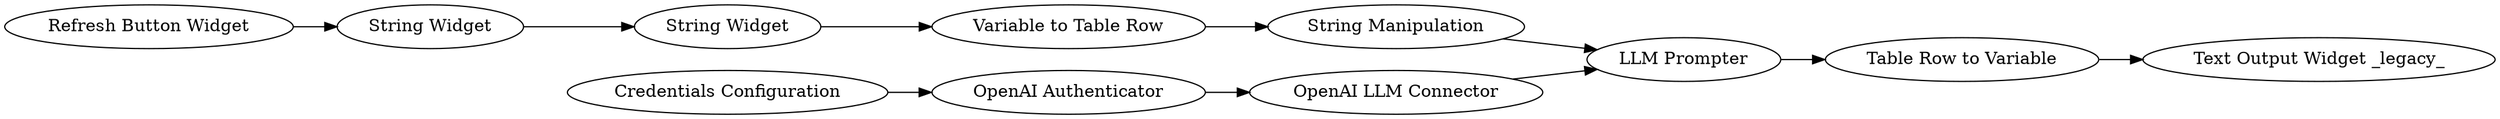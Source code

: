 digraph {
	94 -> 19
	20 -> 21
	98 -> 20
	24 -> 23
	97 -> 95
	21 -> 97
	19 -> 98
	95 -> 96
	23 -> 101
	101 -> 97
	24 [label="Credentials Configuration"]
	94 [label="Refresh Button Widget"]
	20 [label="Variable to Table Row"]
	96 [label="Text Output Widget _legacy_"]
	98 [label="String Widget"]
	97 [label="LLM Prompter"]
	21 [label="String Manipulation"]
	23 [label="OpenAI Authenticator"]
	101 [label="OpenAI LLM Connector"]
	95 [label="Table Row to Variable"]
	19 [label="String Widget"]
	rankdir=LR
}
